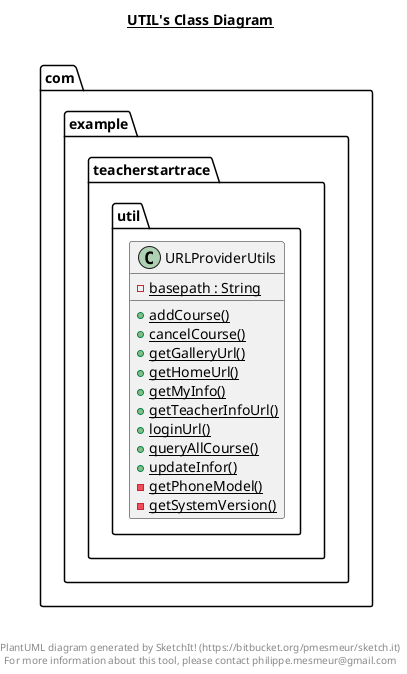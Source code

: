 @startuml

title __UTIL's Class Diagram__\n

  namespace com.example.teacherstartrace {
    namespace util {
      class com.example.teacherstartrace.util.URLProviderUtils {
          {static} - basepath : String
          {static} + addCourse()
          {static} + cancelCourse()
          {static} + getGalleryUrl()
          {static} + getHomeUrl()
          {static} + getMyInfo()
          {static} + getTeacherInfoUrl()
          {static} + loginUrl()
          {static} + queryAllCourse()
          {static} + updateInfor()
          {static} - getPhoneModel()
          {static} - getSystemVersion()
      }
    }
  }
  



right footer


PlantUML diagram generated by SketchIt! (https://bitbucket.org/pmesmeur/sketch.it)
For more information about this tool, please contact philippe.mesmeur@gmail.com
endfooter

@enduml
